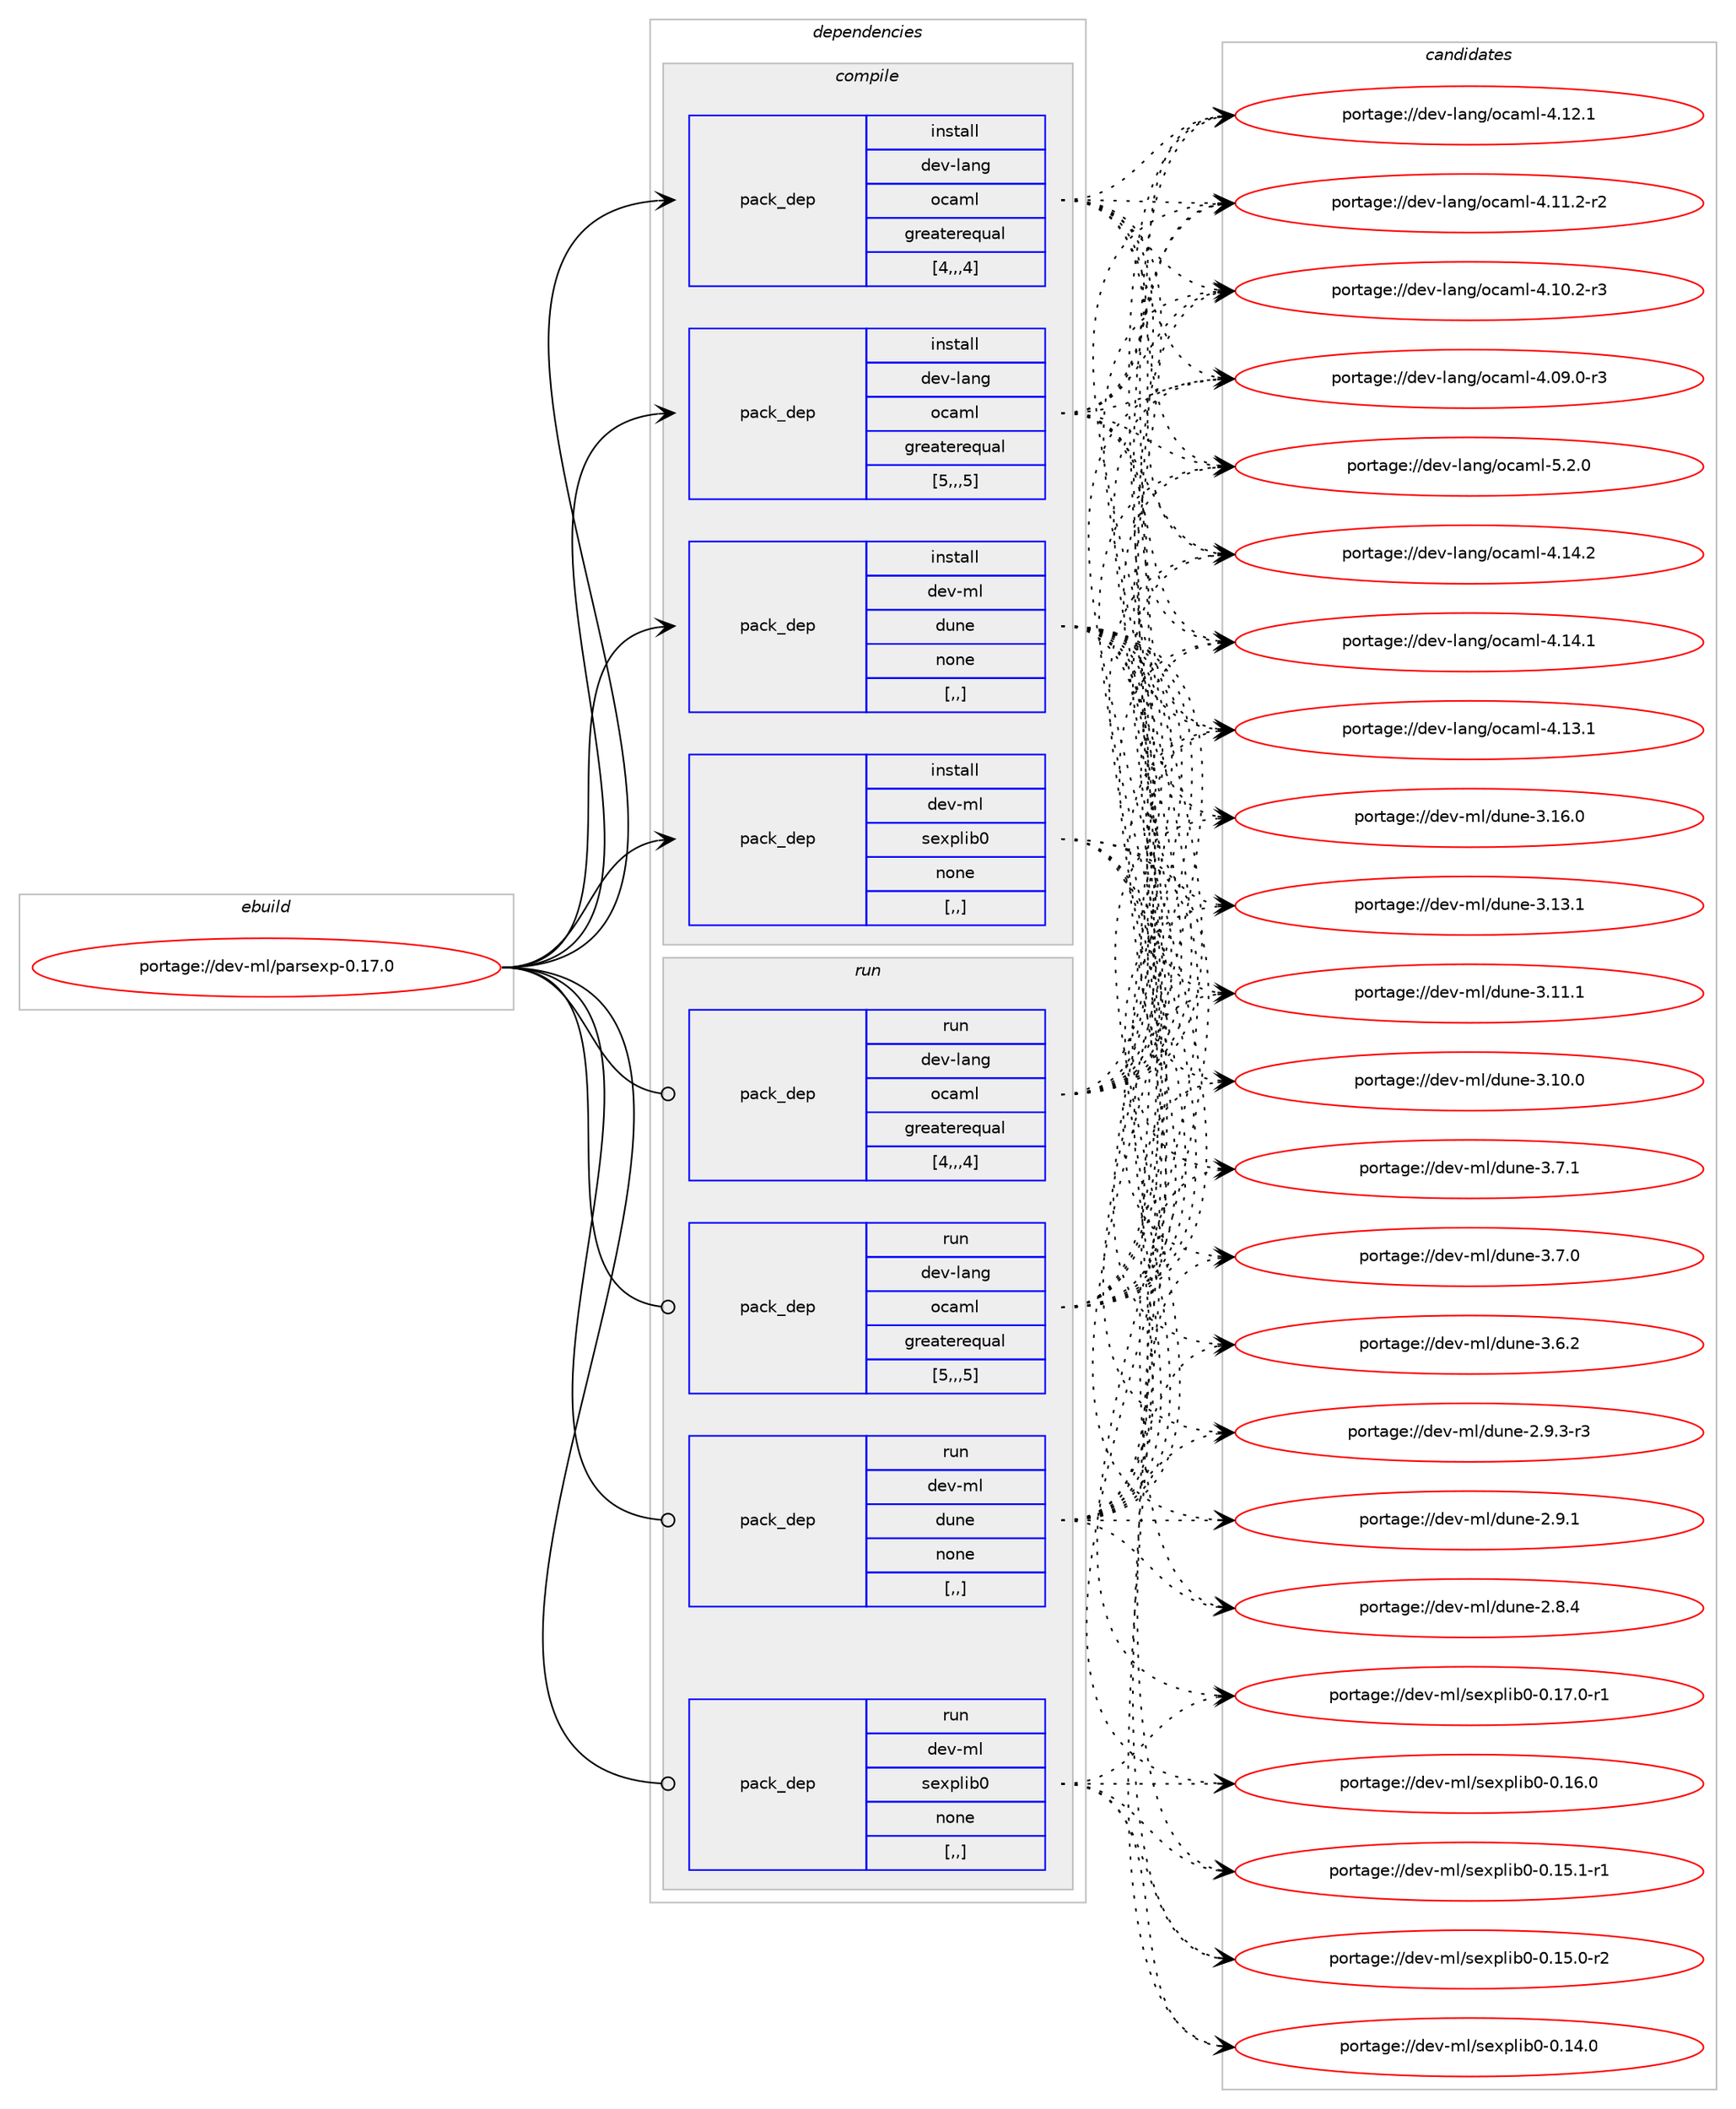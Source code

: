 digraph prolog {

# *************
# Graph options
# *************

newrank=true;
concentrate=true;
compound=true;
graph [rankdir=LR,fontname=Helvetica,fontsize=10,ranksep=1.5];#, ranksep=2.5, nodesep=0.2];
edge  [arrowhead=vee];
node  [fontname=Helvetica,fontsize=10];

# **********
# The ebuild
# **********

subgraph cluster_leftcol {
color=gray;
label=<<i>ebuild</i>>;
id [label="portage://dev-ml/parsexp-0.17.0", color=red, width=4, href="../dev-ml/parsexp-0.17.0.svg"];
}

# ****************
# The dependencies
# ****************

subgraph cluster_midcol {
color=gray;
label=<<i>dependencies</i>>;
subgraph cluster_compile {
fillcolor="#eeeeee";
style=filled;
label=<<i>compile</i>>;
subgraph pack90713 {
dependency121614 [label=<<TABLE BORDER="0" CELLBORDER="1" CELLSPACING="0" CELLPADDING="4" WIDTH="220"><TR><TD ROWSPAN="6" CELLPADDING="30">pack_dep</TD></TR><TR><TD WIDTH="110">install</TD></TR><TR><TD>dev-lang</TD></TR><TR><TD>ocaml</TD></TR><TR><TD>greaterequal</TD></TR><TR><TD>[4,,,4]</TD></TR></TABLE>>, shape=none, color=blue];
}
id:e -> dependency121614:w [weight=20,style="solid",arrowhead="vee"];
subgraph pack90714 {
dependency121615 [label=<<TABLE BORDER="0" CELLBORDER="1" CELLSPACING="0" CELLPADDING="4" WIDTH="220"><TR><TD ROWSPAN="6" CELLPADDING="30">pack_dep</TD></TR><TR><TD WIDTH="110">install</TD></TR><TR><TD>dev-lang</TD></TR><TR><TD>ocaml</TD></TR><TR><TD>greaterequal</TD></TR><TR><TD>[5,,,5]</TD></TR></TABLE>>, shape=none, color=blue];
}
id:e -> dependency121615:w [weight=20,style="solid",arrowhead="vee"];
subgraph pack90715 {
dependency121616 [label=<<TABLE BORDER="0" CELLBORDER="1" CELLSPACING="0" CELLPADDING="4" WIDTH="220"><TR><TD ROWSPAN="6" CELLPADDING="30">pack_dep</TD></TR><TR><TD WIDTH="110">install</TD></TR><TR><TD>dev-ml</TD></TR><TR><TD>dune</TD></TR><TR><TD>none</TD></TR><TR><TD>[,,]</TD></TR></TABLE>>, shape=none, color=blue];
}
id:e -> dependency121616:w [weight=20,style="solid",arrowhead="vee"];
subgraph pack90716 {
dependency121617 [label=<<TABLE BORDER="0" CELLBORDER="1" CELLSPACING="0" CELLPADDING="4" WIDTH="220"><TR><TD ROWSPAN="6" CELLPADDING="30">pack_dep</TD></TR><TR><TD WIDTH="110">install</TD></TR><TR><TD>dev-ml</TD></TR><TR><TD>sexplib0</TD></TR><TR><TD>none</TD></TR><TR><TD>[,,]</TD></TR></TABLE>>, shape=none, color=blue];
}
id:e -> dependency121617:w [weight=20,style="solid",arrowhead="vee"];
}
subgraph cluster_compileandrun {
fillcolor="#eeeeee";
style=filled;
label=<<i>compile and run</i>>;
}
subgraph cluster_run {
fillcolor="#eeeeee";
style=filled;
label=<<i>run</i>>;
subgraph pack90717 {
dependency121618 [label=<<TABLE BORDER="0" CELLBORDER="1" CELLSPACING="0" CELLPADDING="4" WIDTH="220"><TR><TD ROWSPAN="6" CELLPADDING="30">pack_dep</TD></TR><TR><TD WIDTH="110">run</TD></TR><TR><TD>dev-lang</TD></TR><TR><TD>ocaml</TD></TR><TR><TD>greaterequal</TD></TR><TR><TD>[4,,,4]</TD></TR></TABLE>>, shape=none, color=blue];
}
id:e -> dependency121618:w [weight=20,style="solid",arrowhead="odot"];
subgraph pack90718 {
dependency121619 [label=<<TABLE BORDER="0" CELLBORDER="1" CELLSPACING="0" CELLPADDING="4" WIDTH="220"><TR><TD ROWSPAN="6" CELLPADDING="30">pack_dep</TD></TR><TR><TD WIDTH="110">run</TD></TR><TR><TD>dev-lang</TD></TR><TR><TD>ocaml</TD></TR><TR><TD>greaterequal</TD></TR><TR><TD>[5,,,5]</TD></TR></TABLE>>, shape=none, color=blue];
}
id:e -> dependency121619:w [weight=20,style="solid",arrowhead="odot"];
subgraph pack90719 {
dependency121620 [label=<<TABLE BORDER="0" CELLBORDER="1" CELLSPACING="0" CELLPADDING="4" WIDTH="220"><TR><TD ROWSPAN="6" CELLPADDING="30">pack_dep</TD></TR><TR><TD WIDTH="110">run</TD></TR><TR><TD>dev-ml</TD></TR><TR><TD>dune</TD></TR><TR><TD>none</TD></TR><TR><TD>[,,]</TD></TR></TABLE>>, shape=none, color=blue];
}
id:e -> dependency121620:w [weight=20,style="solid",arrowhead="odot"];
subgraph pack90720 {
dependency121621 [label=<<TABLE BORDER="0" CELLBORDER="1" CELLSPACING="0" CELLPADDING="4" WIDTH="220"><TR><TD ROWSPAN="6" CELLPADDING="30">pack_dep</TD></TR><TR><TD WIDTH="110">run</TD></TR><TR><TD>dev-ml</TD></TR><TR><TD>sexplib0</TD></TR><TR><TD>none</TD></TR><TR><TD>[,,]</TD></TR></TABLE>>, shape=none, color=blue];
}
id:e -> dependency121621:w [weight=20,style="solid",arrowhead="odot"];
}
}

# **************
# The candidates
# **************

subgraph cluster_choices {
rank=same;
color=gray;
label=<<i>candidates</i>>;

subgraph choice90713 {
color=black;
nodesep=1;
choice1001011184510897110103471119997109108455346504648 [label="portage://dev-lang/ocaml-5.2.0", color=red, width=4,href="../dev-lang/ocaml-5.2.0.svg"];
choice100101118451089711010347111999710910845524649524650 [label="portage://dev-lang/ocaml-4.14.2", color=red, width=4,href="../dev-lang/ocaml-4.14.2.svg"];
choice100101118451089711010347111999710910845524649524649 [label="portage://dev-lang/ocaml-4.14.1", color=red, width=4,href="../dev-lang/ocaml-4.14.1.svg"];
choice100101118451089711010347111999710910845524649514649 [label="portage://dev-lang/ocaml-4.13.1", color=red, width=4,href="../dev-lang/ocaml-4.13.1.svg"];
choice100101118451089711010347111999710910845524649504649 [label="portage://dev-lang/ocaml-4.12.1", color=red, width=4,href="../dev-lang/ocaml-4.12.1.svg"];
choice1001011184510897110103471119997109108455246494946504511450 [label="portage://dev-lang/ocaml-4.11.2-r2", color=red, width=4,href="../dev-lang/ocaml-4.11.2-r2.svg"];
choice1001011184510897110103471119997109108455246494846504511451 [label="portage://dev-lang/ocaml-4.10.2-r3", color=red, width=4,href="../dev-lang/ocaml-4.10.2-r3.svg"];
choice1001011184510897110103471119997109108455246485746484511451 [label="portage://dev-lang/ocaml-4.09.0-r3", color=red, width=4,href="../dev-lang/ocaml-4.09.0-r3.svg"];
dependency121614:e -> choice1001011184510897110103471119997109108455346504648:w [style=dotted,weight="100"];
dependency121614:e -> choice100101118451089711010347111999710910845524649524650:w [style=dotted,weight="100"];
dependency121614:e -> choice100101118451089711010347111999710910845524649524649:w [style=dotted,weight="100"];
dependency121614:e -> choice100101118451089711010347111999710910845524649514649:w [style=dotted,weight="100"];
dependency121614:e -> choice100101118451089711010347111999710910845524649504649:w [style=dotted,weight="100"];
dependency121614:e -> choice1001011184510897110103471119997109108455246494946504511450:w [style=dotted,weight="100"];
dependency121614:e -> choice1001011184510897110103471119997109108455246494846504511451:w [style=dotted,weight="100"];
dependency121614:e -> choice1001011184510897110103471119997109108455246485746484511451:w [style=dotted,weight="100"];
}
subgraph choice90714 {
color=black;
nodesep=1;
choice1001011184510897110103471119997109108455346504648 [label="portage://dev-lang/ocaml-5.2.0", color=red, width=4,href="../dev-lang/ocaml-5.2.0.svg"];
choice100101118451089711010347111999710910845524649524650 [label="portage://dev-lang/ocaml-4.14.2", color=red, width=4,href="../dev-lang/ocaml-4.14.2.svg"];
choice100101118451089711010347111999710910845524649524649 [label="portage://dev-lang/ocaml-4.14.1", color=red, width=4,href="../dev-lang/ocaml-4.14.1.svg"];
choice100101118451089711010347111999710910845524649514649 [label="portage://dev-lang/ocaml-4.13.1", color=red, width=4,href="../dev-lang/ocaml-4.13.1.svg"];
choice100101118451089711010347111999710910845524649504649 [label="portage://dev-lang/ocaml-4.12.1", color=red, width=4,href="../dev-lang/ocaml-4.12.1.svg"];
choice1001011184510897110103471119997109108455246494946504511450 [label="portage://dev-lang/ocaml-4.11.2-r2", color=red, width=4,href="../dev-lang/ocaml-4.11.2-r2.svg"];
choice1001011184510897110103471119997109108455246494846504511451 [label="portage://dev-lang/ocaml-4.10.2-r3", color=red, width=4,href="../dev-lang/ocaml-4.10.2-r3.svg"];
choice1001011184510897110103471119997109108455246485746484511451 [label="portage://dev-lang/ocaml-4.09.0-r3", color=red, width=4,href="../dev-lang/ocaml-4.09.0-r3.svg"];
dependency121615:e -> choice1001011184510897110103471119997109108455346504648:w [style=dotted,weight="100"];
dependency121615:e -> choice100101118451089711010347111999710910845524649524650:w [style=dotted,weight="100"];
dependency121615:e -> choice100101118451089711010347111999710910845524649524649:w [style=dotted,weight="100"];
dependency121615:e -> choice100101118451089711010347111999710910845524649514649:w [style=dotted,weight="100"];
dependency121615:e -> choice100101118451089711010347111999710910845524649504649:w [style=dotted,weight="100"];
dependency121615:e -> choice1001011184510897110103471119997109108455246494946504511450:w [style=dotted,weight="100"];
dependency121615:e -> choice1001011184510897110103471119997109108455246494846504511451:w [style=dotted,weight="100"];
dependency121615:e -> choice1001011184510897110103471119997109108455246485746484511451:w [style=dotted,weight="100"];
}
subgraph choice90715 {
color=black;
nodesep=1;
choice100101118451091084710011711010145514649544648 [label="portage://dev-ml/dune-3.16.0", color=red, width=4,href="../dev-ml/dune-3.16.0.svg"];
choice100101118451091084710011711010145514649514649 [label="portage://dev-ml/dune-3.13.1", color=red, width=4,href="../dev-ml/dune-3.13.1.svg"];
choice100101118451091084710011711010145514649494649 [label="portage://dev-ml/dune-3.11.1", color=red, width=4,href="../dev-ml/dune-3.11.1.svg"];
choice100101118451091084710011711010145514649484648 [label="portage://dev-ml/dune-3.10.0", color=red, width=4,href="../dev-ml/dune-3.10.0.svg"];
choice1001011184510910847100117110101455146554649 [label="portage://dev-ml/dune-3.7.1", color=red, width=4,href="../dev-ml/dune-3.7.1.svg"];
choice1001011184510910847100117110101455146554648 [label="portage://dev-ml/dune-3.7.0", color=red, width=4,href="../dev-ml/dune-3.7.0.svg"];
choice1001011184510910847100117110101455146544650 [label="portage://dev-ml/dune-3.6.2", color=red, width=4,href="../dev-ml/dune-3.6.2.svg"];
choice10010111845109108471001171101014550465746514511451 [label="portage://dev-ml/dune-2.9.3-r3", color=red, width=4,href="../dev-ml/dune-2.9.3-r3.svg"];
choice1001011184510910847100117110101455046574649 [label="portage://dev-ml/dune-2.9.1", color=red, width=4,href="../dev-ml/dune-2.9.1.svg"];
choice1001011184510910847100117110101455046564652 [label="portage://dev-ml/dune-2.8.4", color=red, width=4,href="../dev-ml/dune-2.8.4.svg"];
dependency121616:e -> choice100101118451091084710011711010145514649544648:w [style=dotted,weight="100"];
dependency121616:e -> choice100101118451091084710011711010145514649514649:w [style=dotted,weight="100"];
dependency121616:e -> choice100101118451091084710011711010145514649494649:w [style=dotted,weight="100"];
dependency121616:e -> choice100101118451091084710011711010145514649484648:w [style=dotted,weight="100"];
dependency121616:e -> choice1001011184510910847100117110101455146554649:w [style=dotted,weight="100"];
dependency121616:e -> choice1001011184510910847100117110101455146554648:w [style=dotted,weight="100"];
dependency121616:e -> choice1001011184510910847100117110101455146544650:w [style=dotted,weight="100"];
dependency121616:e -> choice10010111845109108471001171101014550465746514511451:w [style=dotted,weight="100"];
dependency121616:e -> choice1001011184510910847100117110101455046574649:w [style=dotted,weight="100"];
dependency121616:e -> choice1001011184510910847100117110101455046564652:w [style=dotted,weight="100"];
}
subgraph choice90716 {
color=black;
nodesep=1;
choice10010111845109108471151011201121081059848454846495546484511449 [label="portage://dev-ml/sexplib0-0.17.0-r1", color=red, width=4,href="../dev-ml/sexplib0-0.17.0-r1.svg"];
choice1001011184510910847115101120112108105984845484649544648 [label="portage://dev-ml/sexplib0-0.16.0", color=red, width=4,href="../dev-ml/sexplib0-0.16.0.svg"];
choice10010111845109108471151011201121081059848454846495346494511449 [label="portage://dev-ml/sexplib0-0.15.1-r1", color=red, width=4,href="../dev-ml/sexplib0-0.15.1-r1.svg"];
choice10010111845109108471151011201121081059848454846495346484511450 [label="portage://dev-ml/sexplib0-0.15.0-r2", color=red, width=4,href="../dev-ml/sexplib0-0.15.0-r2.svg"];
choice1001011184510910847115101120112108105984845484649524648 [label="portage://dev-ml/sexplib0-0.14.0", color=red, width=4,href="../dev-ml/sexplib0-0.14.0.svg"];
dependency121617:e -> choice10010111845109108471151011201121081059848454846495546484511449:w [style=dotted,weight="100"];
dependency121617:e -> choice1001011184510910847115101120112108105984845484649544648:w [style=dotted,weight="100"];
dependency121617:e -> choice10010111845109108471151011201121081059848454846495346494511449:w [style=dotted,weight="100"];
dependency121617:e -> choice10010111845109108471151011201121081059848454846495346484511450:w [style=dotted,weight="100"];
dependency121617:e -> choice1001011184510910847115101120112108105984845484649524648:w [style=dotted,weight="100"];
}
subgraph choice90717 {
color=black;
nodesep=1;
choice1001011184510897110103471119997109108455346504648 [label="portage://dev-lang/ocaml-5.2.0", color=red, width=4,href="../dev-lang/ocaml-5.2.0.svg"];
choice100101118451089711010347111999710910845524649524650 [label="portage://dev-lang/ocaml-4.14.2", color=red, width=4,href="../dev-lang/ocaml-4.14.2.svg"];
choice100101118451089711010347111999710910845524649524649 [label="portage://dev-lang/ocaml-4.14.1", color=red, width=4,href="../dev-lang/ocaml-4.14.1.svg"];
choice100101118451089711010347111999710910845524649514649 [label="portage://dev-lang/ocaml-4.13.1", color=red, width=4,href="../dev-lang/ocaml-4.13.1.svg"];
choice100101118451089711010347111999710910845524649504649 [label="portage://dev-lang/ocaml-4.12.1", color=red, width=4,href="../dev-lang/ocaml-4.12.1.svg"];
choice1001011184510897110103471119997109108455246494946504511450 [label="portage://dev-lang/ocaml-4.11.2-r2", color=red, width=4,href="../dev-lang/ocaml-4.11.2-r2.svg"];
choice1001011184510897110103471119997109108455246494846504511451 [label="portage://dev-lang/ocaml-4.10.2-r3", color=red, width=4,href="../dev-lang/ocaml-4.10.2-r3.svg"];
choice1001011184510897110103471119997109108455246485746484511451 [label="portage://dev-lang/ocaml-4.09.0-r3", color=red, width=4,href="../dev-lang/ocaml-4.09.0-r3.svg"];
dependency121618:e -> choice1001011184510897110103471119997109108455346504648:w [style=dotted,weight="100"];
dependency121618:e -> choice100101118451089711010347111999710910845524649524650:w [style=dotted,weight="100"];
dependency121618:e -> choice100101118451089711010347111999710910845524649524649:w [style=dotted,weight="100"];
dependency121618:e -> choice100101118451089711010347111999710910845524649514649:w [style=dotted,weight="100"];
dependency121618:e -> choice100101118451089711010347111999710910845524649504649:w [style=dotted,weight="100"];
dependency121618:e -> choice1001011184510897110103471119997109108455246494946504511450:w [style=dotted,weight="100"];
dependency121618:e -> choice1001011184510897110103471119997109108455246494846504511451:w [style=dotted,weight="100"];
dependency121618:e -> choice1001011184510897110103471119997109108455246485746484511451:w [style=dotted,weight="100"];
}
subgraph choice90718 {
color=black;
nodesep=1;
choice1001011184510897110103471119997109108455346504648 [label="portage://dev-lang/ocaml-5.2.0", color=red, width=4,href="../dev-lang/ocaml-5.2.0.svg"];
choice100101118451089711010347111999710910845524649524650 [label="portage://dev-lang/ocaml-4.14.2", color=red, width=4,href="../dev-lang/ocaml-4.14.2.svg"];
choice100101118451089711010347111999710910845524649524649 [label="portage://dev-lang/ocaml-4.14.1", color=red, width=4,href="../dev-lang/ocaml-4.14.1.svg"];
choice100101118451089711010347111999710910845524649514649 [label="portage://dev-lang/ocaml-4.13.1", color=red, width=4,href="../dev-lang/ocaml-4.13.1.svg"];
choice100101118451089711010347111999710910845524649504649 [label="portage://dev-lang/ocaml-4.12.1", color=red, width=4,href="../dev-lang/ocaml-4.12.1.svg"];
choice1001011184510897110103471119997109108455246494946504511450 [label="portage://dev-lang/ocaml-4.11.2-r2", color=red, width=4,href="../dev-lang/ocaml-4.11.2-r2.svg"];
choice1001011184510897110103471119997109108455246494846504511451 [label="portage://dev-lang/ocaml-4.10.2-r3", color=red, width=4,href="../dev-lang/ocaml-4.10.2-r3.svg"];
choice1001011184510897110103471119997109108455246485746484511451 [label="portage://dev-lang/ocaml-4.09.0-r3", color=red, width=4,href="../dev-lang/ocaml-4.09.0-r3.svg"];
dependency121619:e -> choice1001011184510897110103471119997109108455346504648:w [style=dotted,weight="100"];
dependency121619:e -> choice100101118451089711010347111999710910845524649524650:w [style=dotted,weight="100"];
dependency121619:e -> choice100101118451089711010347111999710910845524649524649:w [style=dotted,weight="100"];
dependency121619:e -> choice100101118451089711010347111999710910845524649514649:w [style=dotted,weight="100"];
dependency121619:e -> choice100101118451089711010347111999710910845524649504649:w [style=dotted,weight="100"];
dependency121619:e -> choice1001011184510897110103471119997109108455246494946504511450:w [style=dotted,weight="100"];
dependency121619:e -> choice1001011184510897110103471119997109108455246494846504511451:w [style=dotted,weight="100"];
dependency121619:e -> choice1001011184510897110103471119997109108455246485746484511451:w [style=dotted,weight="100"];
}
subgraph choice90719 {
color=black;
nodesep=1;
choice100101118451091084710011711010145514649544648 [label="portage://dev-ml/dune-3.16.0", color=red, width=4,href="../dev-ml/dune-3.16.0.svg"];
choice100101118451091084710011711010145514649514649 [label="portage://dev-ml/dune-3.13.1", color=red, width=4,href="../dev-ml/dune-3.13.1.svg"];
choice100101118451091084710011711010145514649494649 [label="portage://dev-ml/dune-3.11.1", color=red, width=4,href="../dev-ml/dune-3.11.1.svg"];
choice100101118451091084710011711010145514649484648 [label="portage://dev-ml/dune-3.10.0", color=red, width=4,href="../dev-ml/dune-3.10.0.svg"];
choice1001011184510910847100117110101455146554649 [label="portage://dev-ml/dune-3.7.1", color=red, width=4,href="../dev-ml/dune-3.7.1.svg"];
choice1001011184510910847100117110101455146554648 [label="portage://dev-ml/dune-3.7.0", color=red, width=4,href="../dev-ml/dune-3.7.0.svg"];
choice1001011184510910847100117110101455146544650 [label="portage://dev-ml/dune-3.6.2", color=red, width=4,href="../dev-ml/dune-3.6.2.svg"];
choice10010111845109108471001171101014550465746514511451 [label="portage://dev-ml/dune-2.9.3-r3", color=red, width=4,href="../dev-ml/dune-2.9.3-r3.svg"];
choice1001011184510910847100117110101455046574649 [label="portage://dev-ml/dune-2.9.1", color=red, width=4,href="../dev-ml/dune-2.9.1.svg"];
choice1001011184510910847100117110101455046564652 [label="portage://dev-ml/dune-2.8.4", color=red, width=4,href="../dev-ml/dune-2.8.4.svg"];
dependency121620:e -> choice100101118451091084710011711010145514649544648:w [style=dotted,weight="100"];
dependency121620:e -> choice100101118451091084710011711010145514649514649:w [style=dotted,weight="100"];
dependency121620:e -> choice100101118451091084710011711010145514649494649:w [style=dotted,weight="100"];
dependency121620:e -> choice100101118451091084710011711010145514649484648:w [style=dotted,weight="100"];
dependency121620:e -> choice1001011184510910847100117110101455146554649:w [style=dotted,weight="100"];
dependency121620:e -> choice1001011184510910847100117110101455146554648:w [style=dotted,weight="100"];
dependency121620:e -> choice1001011184510910847100117110101455146544650:w [style=dotted,weight="100"];
dependency121620:e -> choice10010111845109108471001171101014550465746514511451:w [style=dotted,weight="100"];
dependency121620:e -> choice1001011184510910847100117110101455046574649:w [style=dotted,weight="100"];
dependency121620:e -> choice1001011184510910847100117110101455046564652:w [style=dotted,weight="100"];
}
subgraph choice90720 {
color=black;
nodesep=1;
choice10010111845109108471151011201121081059848454846495546484511449 [label="portage://dev-ml/sexplib0-0.17.0-r1", color=red, width=4,href="../dev-ml/sexplib0-0.17.0-r1.svg"];
choice1001011184510910847115101120112108105984845484649544648 [label="portage://dev-ml/sexplib0-0.16.0", color=red, width=4,href="../dev-ml/sexplib0-0.16.0.svg"];
choice10010111845109108471151011201121081059848454846495346494511449 [label="portage://dev-ml/sexplib0-0.15.1-r1", color=red, width=4,href="../dev-ml/sexplib0-0.15.1-r1.svg"];
choice10010111845109108471151011201121081059848454846495346484511450 [label="portage://dev-ml/sexplib0-0.15.0-r2", color=red, width=4,href="../dev-ml/sexplib0-0.15.0-r2.svg"];
choice1001011184510910847115101120112108105984845484649524648 [label="portage://dev-ml/sexplib0-0.14.0", color=red, width=4,href="../dev-ml/sexplib0-0.14.0.svg"];
dependency121621:e -> choice10010111845109108471151011201121081059848454846495546484511449:w [style=dotted,weight="100"];
dependency121621:e -> choice1001011184510910847115101120112108105984845484649544648:w [style=dotted,weight="100"];
dependency121621:e -> choice10010111845109108471151011201121081059848454846495346494511449:w [style=dotted,weight="100"];
dependency121621:e -> choice10010111845109108471151011201121081059848454846495346484511450:w [style=dotted,weight="100"];
dependency121621:e -> choice1001011184510910847115101120112108105984845484649524648:w [style=dotted,weight="100"];
}
}

}
